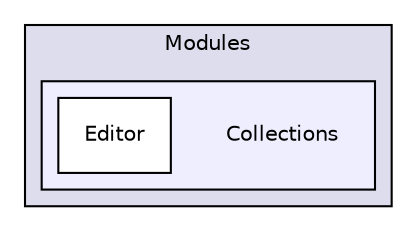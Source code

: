 digraph "Modules/Collections" {
  compound=true
  node [ fontsize="10", fontname="Helvetica"];
  edge [ labelfontsize="10", labelfontname="Helvetica"];
  subgraph clusterdir_f2541a3b18981391fa76fac5599e978a {
    graph [ bgcolor="#ddddee", pencolor="black", label="Modules" fontname="Helvetica", fontsize="10", URL="dir_f2541a3b18981391fa76fac5599e978a.html"]
  subgraph clusterdir_034cdf3933e9b2964d425816d29f7431 {
    graph [ bgcolor="#eeeeff", pencolor="black", label="" URL="dir_034cdf3933e9b2964d425816d29f7431.html"];
    dir_034cdf3933e9b2964d425816d29f7431 [shape=plaintext label="Collections"];
    dir_1585b6c0b0ca71023658be7d8d13d0ad [shape=box label="Editor" color="black" fillcolor="white" style="filled" URL="dir_1585b6c0b0ca71023658be7d8d13d0ad.html"];
  }
  }
}

